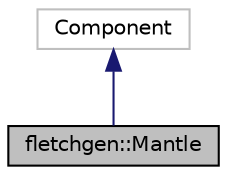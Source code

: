 digraph "fletchgen::Mantle"
{
 // LATEX_PDF_SIZE
  edge [fontname="Helvetica",fontsize="10",labelfontname="Helvetica",labelfontsize="10"];
  node [fontname="Helvetica",fontsize="10",shape=record];
  Node1 [label="fletchgen::Mantle",height=0.2,width=0.4,color="black", fillcolor="grey75", style="filled", fontcolor="black",tooltip="A component that wraps a Kernel and all ArrayReaders/Writers resulting from a Schema set."];
  Node2 -> Node1 [dir="back",color="midnightblue",fontsize="10",style="solid",fontname="Helvetica"];
  Node2 [label="Component",height=0.2,width=0.4,color="grey75", fillcolor="white", style="filled",tooltip=" "];
}
